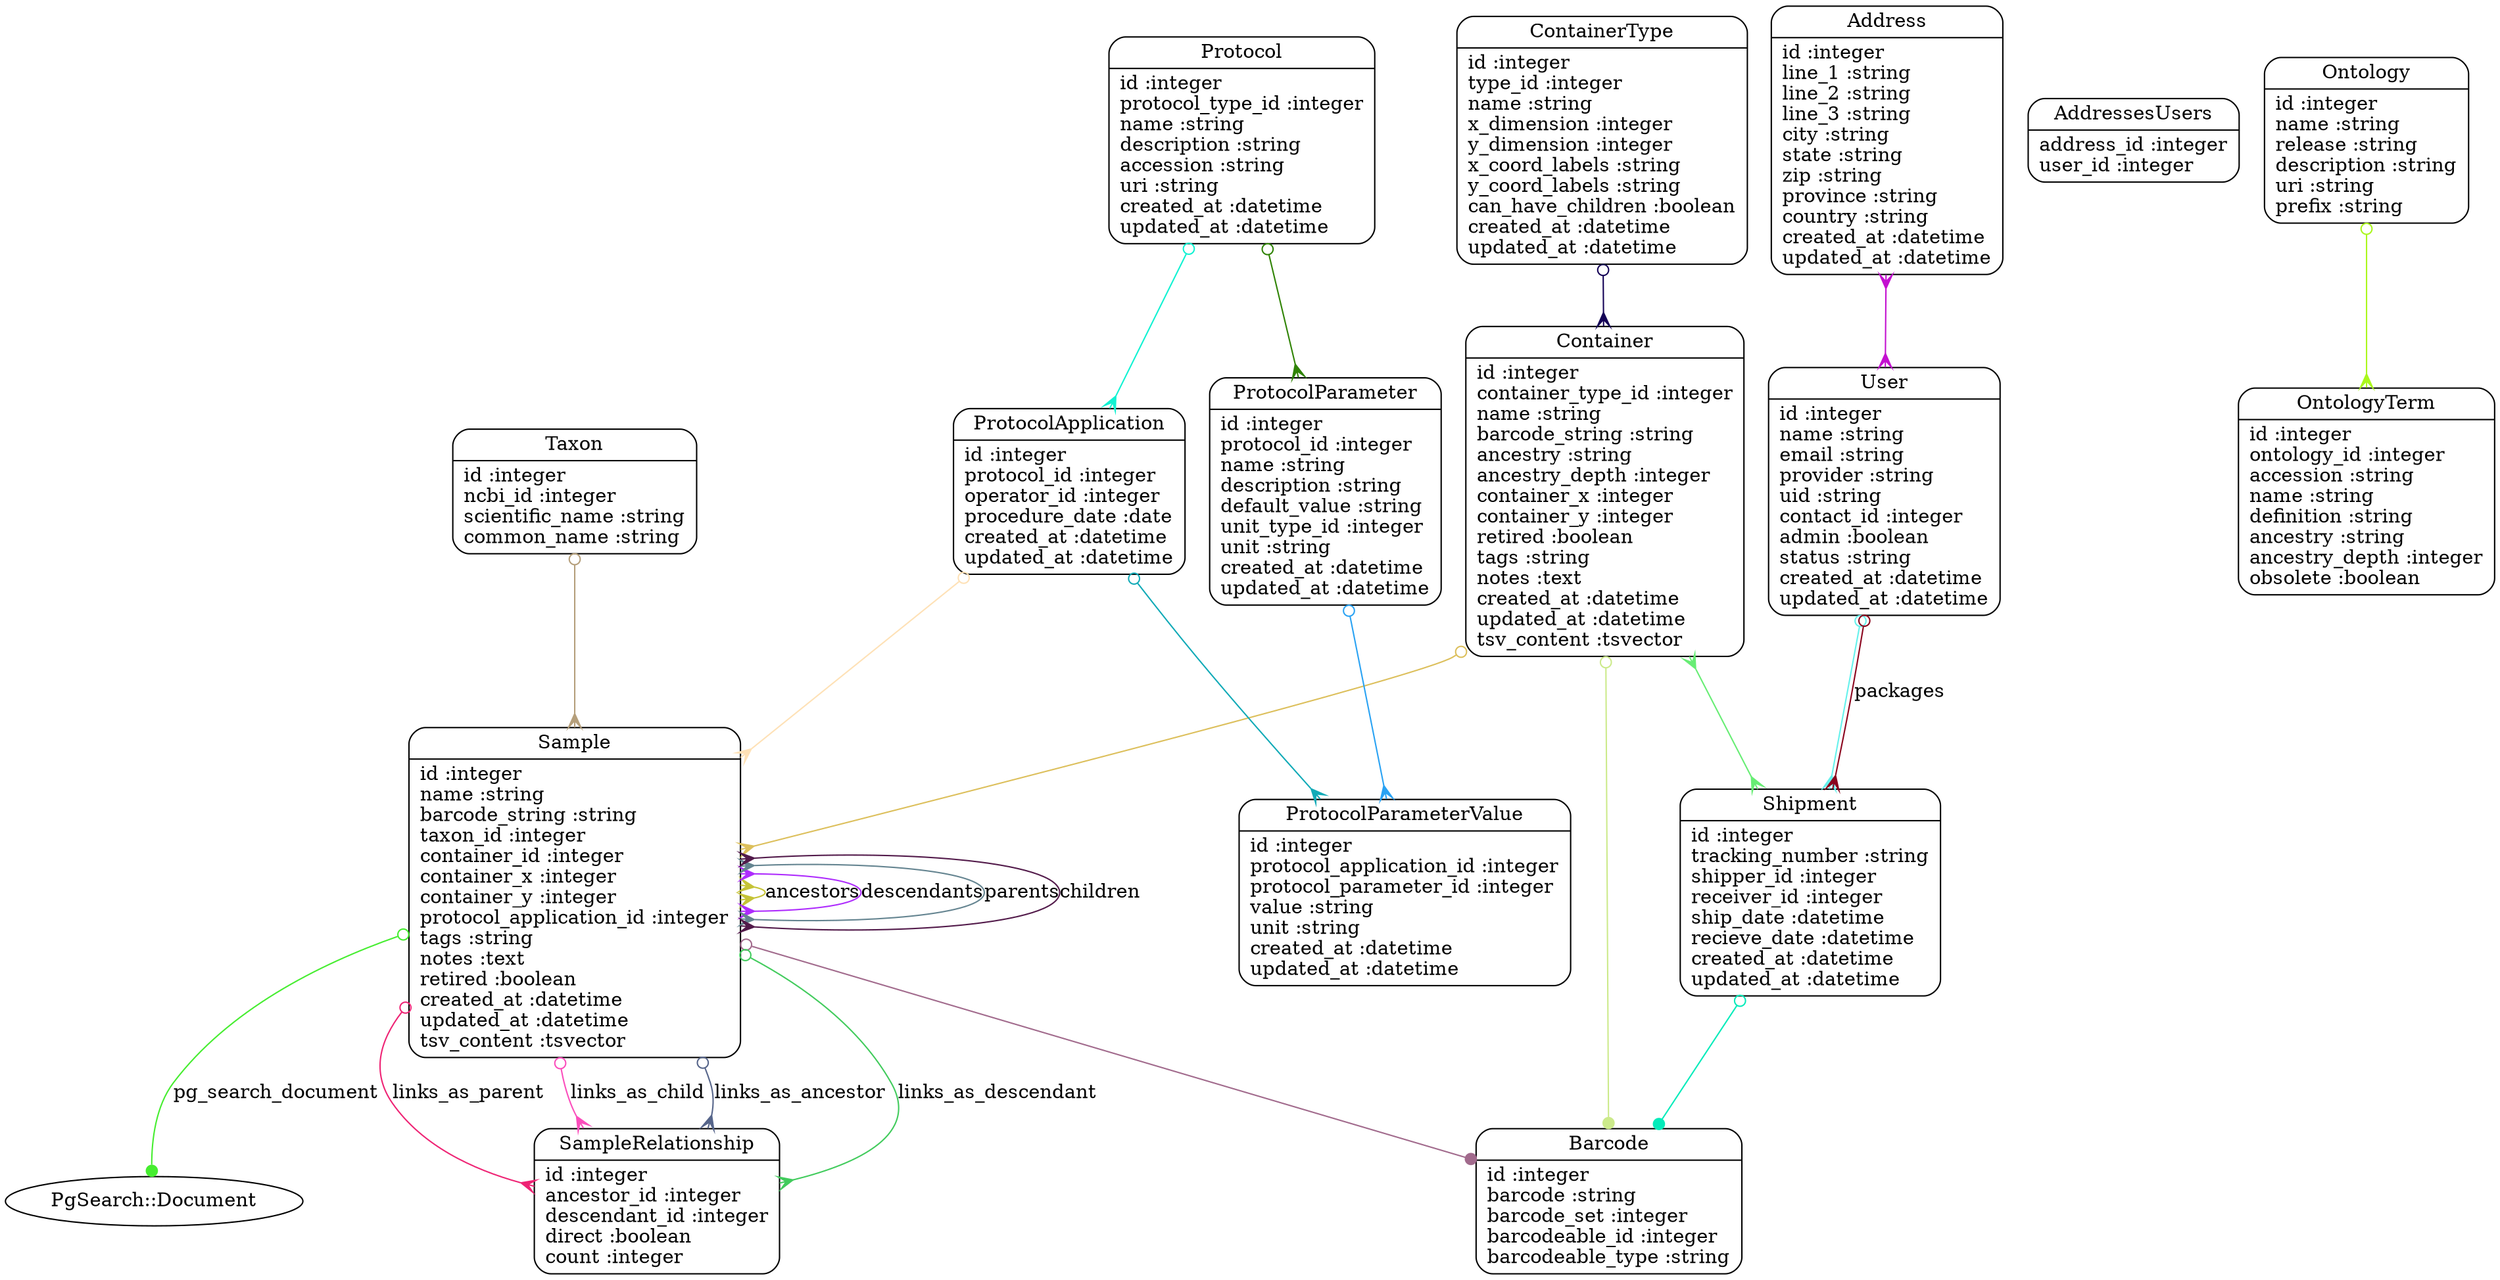digraph models_diagram {
	graph[overlap=false, splines=true]
	"Address" [shape=Mrecord, label="{Address|id :integer\lline_1 :string\lline_2 :string\lline_3 :string\lcity :string\lstate :string\lzip :string\lprovince :string\lcountry :string\lcreated_at :datetime\lupdated_at :datetime\l}"]
	"AddressesUsers" [shape=Mrecord, label="{AddressesUsers|address_id :integer\luser_id :integer\l}"]
	"Barcode" [shape=Mrecord, label="{Barcode|id :integer\lbarcode :string\lbarcode_set :integer\lbarcodeable_id :integer\lbarcodeable_type :string\l}"]
	"Container" [shape=Mrecord, label="{Container|id :integer\lcontainer_type_id :integer\lname :string\lbarcode_string :string\lancestry :string\lancestry_depth :integer\lcontainer_x :integer\lcontainer_y :integer\lretired :boolean\ltags :string\lnotes :text\lcreated_at :datetime\lupdated_at :datetime\ltsv_content :tsvector\l}"]
	"ContainerType" [shape=Mrecord, label="{ContainerType|id :integer\ltype_id :integer\lname :string\lx_dimension :integer\ly_dimension :integer\lx_coord_labels :string\ly_coord_labels :string\lcan_have_children :boolean\lcreated_at :datetime\lupdated_at :datetime\l}"]
	"Ontology" [shape=Mrecord, label="{Ontology|id :integer\lname :string\lrelease :string\ldescription :string\luri :string\lprefix :string\l}"]
	"OntologyTerm" [shape=Mrecord, label="{OntologyTerm|id :integer\lontology_id :integer\laccession :string\lname :string\ldefinition :string\lancestry :string\lancestry_depth :integer\lobsolete :boolean\l}"]
	"Protocol" [shape=Mrecord, label="{Protocol|id :integer\lprotocol_type_id :integer\lname :string\ldescription :string\laccession :string\luri :string\lcreated_at :datetime\lupdated_at :datetime\l}"]
	"ProtocolApplication" [shape=Mrecord, label="{ProtocolApplication|id :integer\lprotocol_id :integer\loperator_id :integer\lprocedure_date :date\lcreated_at :datetime\lupdated_at :datetime\l}"]
	"ProtocolParameter" [shape=Mrecord, label="{ProtocolParameter|id :integer\lprotocol_id :integer\lname :string\ldescription :string\ldefault_value :string\lunit_type_id :integer\lunit :string\lcreated_at :datetime\lupdated_at :datetime\l}"]
	"ProtocolParameterValue" [shape=Mrecord, label="{ProtocolParameterValue|id :integer\lprotocol_application_id :integer\lprotocol_parameter_id :integer\lvalue :string\lunit :string\lcreated_at :datetime\lupdated_at :datetime\l}"]
	"Sample" [shape=Mrecord, label="{Sample|id :integer\lname :string\lbarcode_string :string\ltaxon_id :integer\lcontainer_id :integer\lcontainer_x :integer\lcontainer_y :integer\lprotocol_application_id :integer\ltags :string\lnotes :text\lretired :boolean\lcreated_at :datetime\lupdated_at :datetime\ltsv_content :tsvector\l}"]
	"SampleRelationship" [shape=Mrecord, label="{SampleRelationship|id :integer\lancestor_id :integer\ldescendant_id :integer\ldirect :boolean\lcount :integer\l}"]
	"Shipment" [shape=Mrecord, label="{Shipment|id :integer\ltracking_number :string\lshipper_id :integer\lreceiver_id :integer\lship_date :datetime\lrecieve_date :datetime\lcreated_at :datetime\lupdated_at :datetime\l}"]
	"Taxon" [shape=Mrecord, label="{Taxon|id :integer\lncbi_id :integer\lscientific_name :string\lcommon_name :string\l}"]
	"User" [shape=Mrecord, label="{User|id :integer\lname :string\lemail :string\lprovider :string\luid :string\lcontact_id :integer\ladmin :boolean\lstatus :string\lcreated_at :datetime\lupdated_at :datetime\l}"]
	"Address" -> "User" [arrowtail=crow, arrowhead=crow, dir=both color="#C310D0"]
	"Container" -> "Sample" [arrowtail=odot, arrowhead=crow, dir=both color="#DCBF5B"]
	"Container" -> "Barcode" [arrowtail=odot, arrowhead=dot, dir=both color="#CCEA8B"]
	"Container" -> "Shipment" [arrowtail=crow, arrowhead=crow, dir=both color="#67ED74"]
	"ContainerType" -> "Container" [arrowtail=odot, arrowhead=crow, dir=both color="#140256"]
	"Ontology" -> "OntologyTerm" [arrowtail=odot, arrowhead=crow, dir=both color="#AAF71D"]
	"Protocol" -> "ProtocolApplication" [arrowtail=odot, arrowhead=crow, dir=both color="#10F2D2"]
	"Protocol" -> "ProtocolParameter" [arrowtail=odot, arrowhead=crow, dir=both color="#2F8304"]
	"ProtocolApplication" -> "Sample" [arrowtail=odot, arrowhead=crow, dir=both color="#FEE1B6"]
	"ProtocolApplication" -> "ProtocolParameterValue" [arrowtail=odot, arrowhead=crow, dir=both color="#11AAB7"]
	"ProtocolParameter" -> "ProtocolParameterValue" [arrowtail=odot, arrowhead=crow, dir=both color="#29A2F3"]
	"Sample" -> "Barcode" [arrowtail=odot, arrowhead=dot, dir=both color="#A16A8C"]
	"Sample" -> "SampleRelationship" [label="links_as_ancestor", arrowtail=odot, arrowhead=crow, dir=both color="#56658A"]
	"Sample" -> "SampleRelationship" [label="links_as_descendant", arrowtail=odot, arrowhead=crow, dir=both color="#41CB5C"]
	"Sample" -> "Sample" [label="ancestors", arrowtail=crow, arrowhead=crow, dir=both color="#C5C336"]
	"Sample" -> "Sample" [label="descendants", arrowtail=crow, arrowhead=crow, dir=both color="#AE2CFD"]
	"Sample" -> "SampleRelationship" [label="links_as_parent", arrowtail=odot, arrowhead=crow, dir=both color="#EE2374"]
	"Sample" -> "SampleRelationship" [label="links_as_child", arrowtail=odot, arrowhead=crow, dir=both color="#FB4EBC"]
	"Sample" -> "Sample" [label="parents", arrowtail=crow, arrowhead=crow, dir=both color="#648490"]
	"Sample" -> "Sample" [label="children", arrowtail=crow, arrowhead=crow, dir=both color="#521A4A"]
	"Sample" -> "PgSearch::Document" [label="pg_search_document", arrowtail=odot, arrowhead=dot, dir=both color="#45ED2F"]
	"Shipment" -> "Barcode" [arrowtail=odot, arrowhead=dot, dir=both color="#04EBBA"]
	"Taxon" -> "Sample" [arrowtail=odot, arrowhead=crow, dir=both color="#B59F7B"]
	"User" -> "Shipment" [arrowtail=odot, arrowhead=crow, dir=both color="#64F1EC"]
	"User" -> "Shipment" [label="packages", arrowtail=odot, arrowhead=crow, dir=both color="#8A041D"]
}
